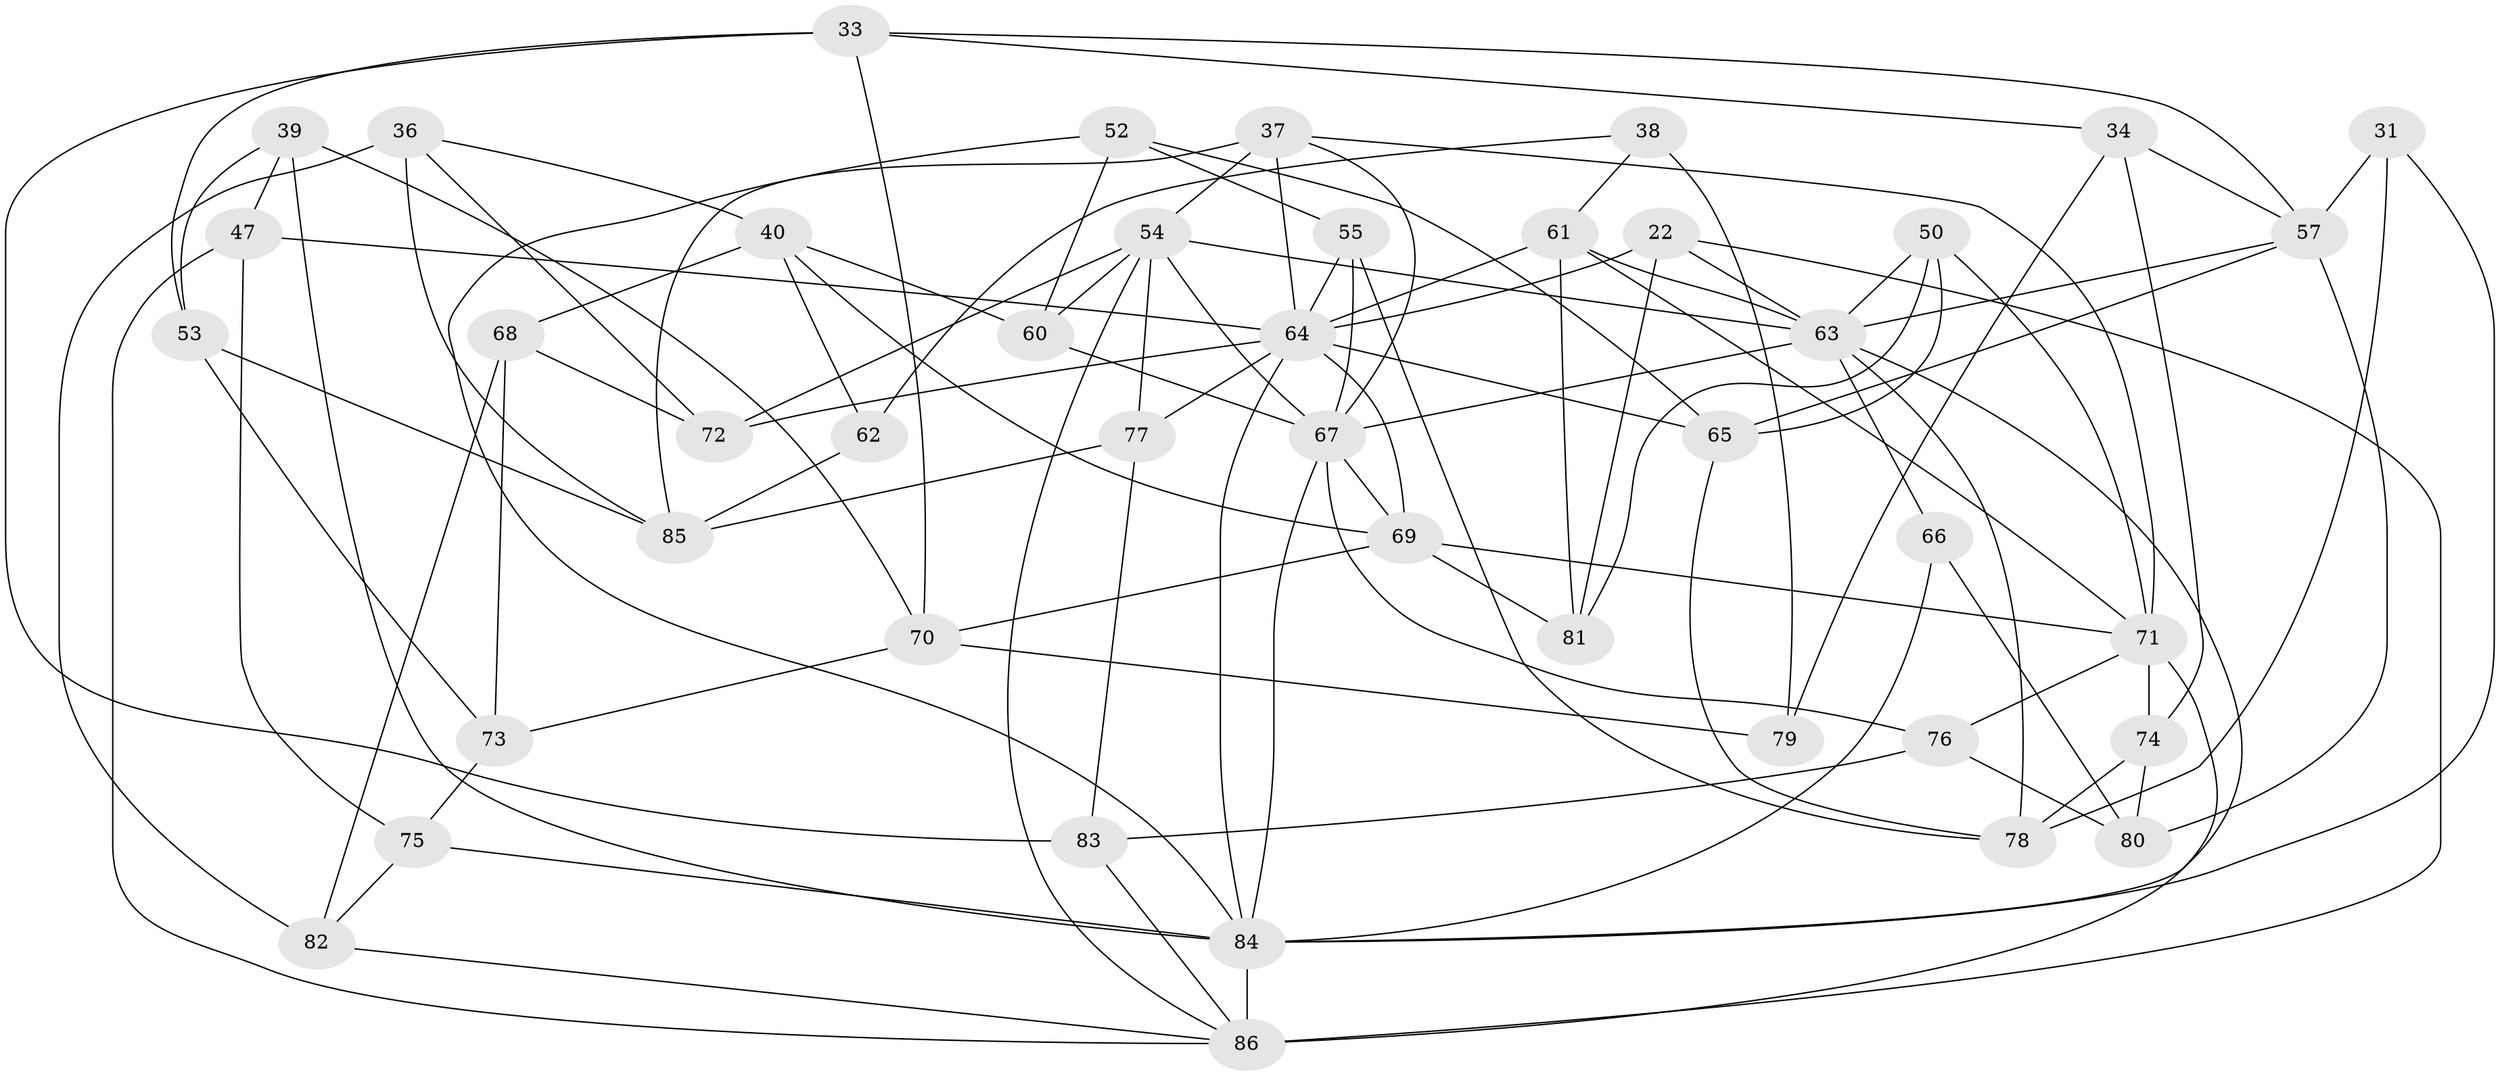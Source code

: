 // original degree distribution, {4: 1.0}
// Generated by graph-tools (version 1.1) at 2025/57/03/09/25 04:57:56]
// undirected, 43 vertices, 104 edges
graph export_dot {
graph [start="1"]
  node [color=gray90,style=filled];
  22 [super="+20"];
  31;
  33 [super="+9"];
  34 [super="+12"];
  36;
  37 [super="+21+18"];
  38;
  39;
  40 [super="+3"];
  47;
  50;
  52;
  53;
  54 [super="+51"];
  55 [super="+23"];
  57 [super="+48"];
  60 [super="+15"];
  61 [super="+35"];
  62;
  63 [super="+49+32"];
  64 [super="+16+44"];
  65 [super="+43"];
  66;
  67 [super="+59+28"];
  68;
  69 [super="+27"];
  70 [super="+56"];
  71 [super="+46"];
  72;
  73;
  74;
  75;
  76;
  77;
  78 [super="+26"];
  79 [super="+5"];
  80;
  81;
  82;
  83;
  84 [super="+41+25"];
  85 [super="+14"];
  86 [super="+29+58"];
  22 -- 81;
  22 -- 63 [weight=3];
  22 -- 64;
  22 -- 86;
  31 -- 57;
  31 -- 84;
  31 -- 78 [weight=2];
  33 -- 83;
  33 -- 57;
  33 -- 34;
  33 -- 53;
  33 -- 70 [weight=2];
  34 -- 79 [weight=3];
  34 -- 57;
  34 -- 74;
  36 -- 72;
  36 -- 82;
  36 -- 85;
  36 -- 40;
  37 -- 64 [weight=3];
  37 -- 67 [weight=2];
  37 -- 85;
  37 -- 71;
  37 -- 54;
  38 -- 62;
  38 -- 61;
  38 -- 79 [weight=2];
  39 -- 53;
  39 -- 47;
  39 -- 84;
  39 -- 70;
  40 -- 69;
  40 -- 60 [weight=2];
  40 -- 68;
  40 -- 62;
  47 -- 75;
  47 -- 64;
  47 -- 86;
  50 -- 81;
  50 -- 63;
  50 -- 65;
  50 -- 71;
  52 -- 65;
  52 -- 60;
  52 -- 55;
  52 -- 84;
  53 -- 73;
  53 -- 85;
  54 -- 63;
  54 -- 67;
  54 -- 86 [weight=2];
  54 -- 72;
  54 -- 60;
  54 -- 77;
  55 -- 67;
  55 -- 64 [weight=2];
  55 -- 78 [weight=2];
  57 -- 65 [weight=2];
  57 -- 63 [weight=2];
  57 -- 80;
  60 -- 67 [weight=2];
  61 -- 64 [weight=2];
  61 -- 81;
  61 -- 63;
  61 -- 71;
  62 -- 85 [weight=2];
  63 -- 66 [weight=2];
  63 -- 84;
  63 -- 78 [weight=2];
  63 -- 67;
  64 -- 84;
  64 -- 65;
  64 -- 72;
  64 -- 77;
  64 -- 69;
  65 -- 78;
  66 -- 80;
  66 -- 84;
  67 -- 76;
  67 -- 84;
  67 -- 69;
  68 -- 73;
  68 -- 72;
  68 -- 82;
  69 -- 81;
  69 -- 70;
  69 -- 71;
  70 -- 73;
  70 -- 79;
  71 -- 74;
  71 -- 76;
  71 -- 86 [weight=4];
  73 -- 75;
  74 -- 78;
  74 -- 80;
  75 -- 82;
  75 -- 84;
  76 -- 80;
  76 -- 83;
  77 -- 83;
  77 -- 85;
  82 -- 86;
  83 -- 86;
  84 -- 86 [weight=2];
}
